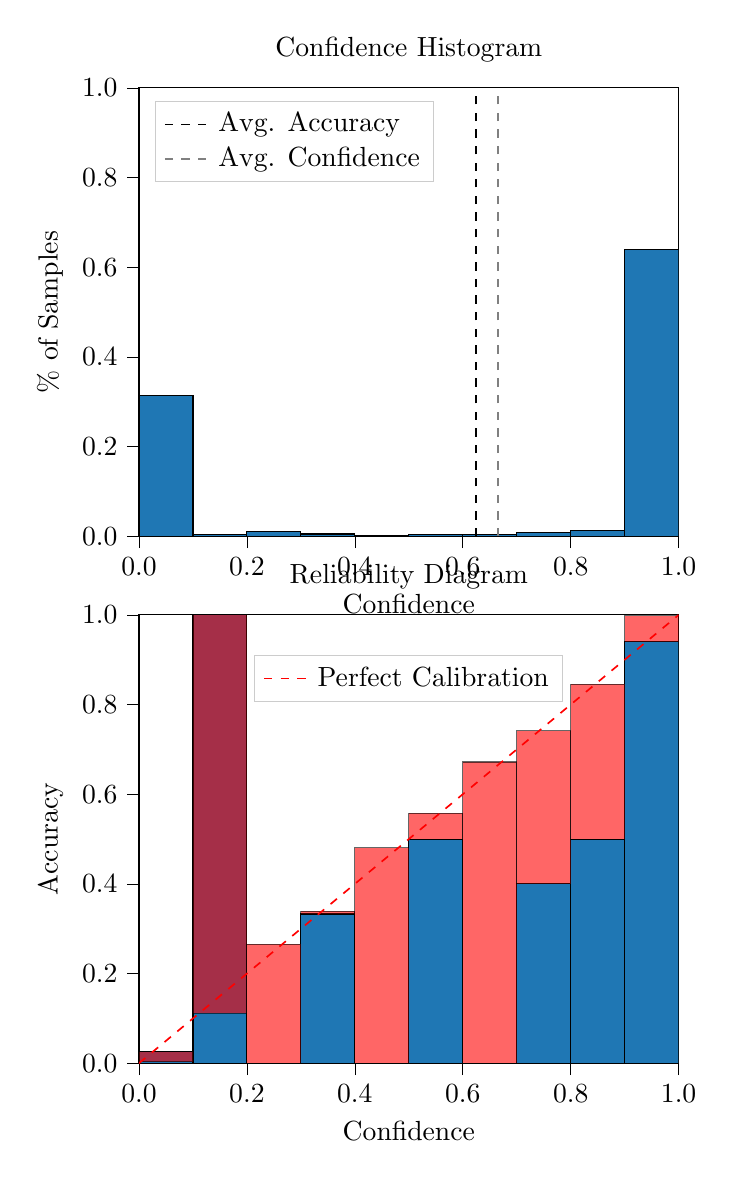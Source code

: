 % This file was created by tikzplotlib v0.9.8.
\begin{tikzpicture}

\definecolor{color0}{rgb}{0.122,0.467,0.706}

\begin{groupplot}[group style={group size=1 by 2}]
\nextgroupplot[
legend cell align={left},
legend style={
  fill opacity=0.8,
  draw opacity=1,
  text opacity=1,
  at={(0.03,0.97)},
  anchor=north west,
  draw=white!80!black
},
tick align=outside,
tick pos=left,
title={Confidence Histogram},
x grid style={white!69.02!black},
xlabel={Confidence},
xmin=0, xmax=1,
xtick style={color=black},
xtick={0,0.2,0.4,0.6,0.8,1},
xticklabels={0.0,0.2,0.4,0.6,0.8,1.0},
y grid style={white!69.02!black},
ylabel={\% of Samples},
ymin=0, ymax=1,
ytick style={color=black},
ytick={0,0.2,0.4,0.6,0.8,1},
yticklabels={0.0,0.2,0.4,0.6,0.8,1.0}
]
\draw[draw=black,fill=color0] (axis cs:-6.939e-18,0) rectangle (axis cs:0.1,0.314);
\draw[draw=black,fill=color0] (axis cs:0.1,0) rectangle (axis cs:0.2,0.003);
\draw[draw=black,fill=color0] (axis cs:0.2,0) rectangle (axis cs:0.3,0.01);
\draw[draw=black,fill=color0] (axis cs:0.3,0) rectangle (axis cs:0.4,0.005);
\draw[draw=black,fill=color0] (axis cs:0.4,0) rectangle (axis cs:0.5,0.002);
\draw[draw=black,fill=color0] (axis cs:0.5,0) rectangle (axis cs:0.6,0.003);
\draw[draw=black,fill=color0] (axis cs:0.6,0) rectangle (axis cs:0.7,0.003);
\draw[draw=black,fill=color0] (axis cs:0.7,0) rectangle (axis cs:0.8,0.008);
\draw[draw=black,fill=color0] (axis cs:0.8,0) rectangle (axis cs:0.9,0.013);
\draw[draw=black,fill=color0] (axis cs:0.9,0) rectangle (axis cs:1,0.639);
\addplot [semithick, black, dashed]
table {%
0.625 0
0.625 1
};
\addlegendentry{Avg. Accuracy}
\addplot [semithick, white!50.196!black, dashed]
table {%
0.665 0
0.665 1
};
\addlegendentry{Avg. Confidence}

\nextgroupplot[
legend cell align={left},
legend style={
  fill opacity=0.8,
  draw opacity=1,
  text opacity=1,
  at={(0.5,0.91)},
  anchor=north,
  draw=white!80!black
},
tick align=outside,
tick pos=left,
title={Reliability Diagram},
x grid style={white!69.02!black},
xlabel={Confidence},
xmin=0, xmax=1,
xtick style={color=black},
xtick={0,0.2,0.4,0.6,0.8,1},
xticklabels={0.0,0.2,0.4,0.6,0.8,1.0},
y grid style={white!69.02!black},
ylabel={Accuracy},
ymin=0, ymax=1,
ytick style={color=black},
ytick={0,0.2,0.4,0.6,0.8,1},
yticklabels={0.0,0.2,0.4,0.6,0.8,1.0}
]
\draw[draw=black,fill=color0] (axis cs:-6.939e-18,0) rectangle (axis cs:0.1,0.026);
\draw[draw=black,fill=color0] (axis cs:0.1,0) rectangle (axis cs:0.2,1);
\draw[draw=black,fill=color0] (axis cs:0.2,0) rectangle (axis cs:0.3,0);
\draw[draw=black,fill=color0] (axis cs:0.3,0) rectangle (axis cs:0.4,0.333);
\draw[draw=black,fill=color0] (axis cs:0.4,0) rectangle (axis cs:0.5,0);
\draw[draw=black,fill=color0] (axis cs:0.5,0) rectangle (axis cs:0.6,0.5);
\draw[draw=black,fill=color0] (axis cs:0.6,0) rectangle (axis cs:0.7,0);
\draw[draw=black,fill=color0] (axis cs:0.7,0) rectangle (axis cs:0.8,0.4);
\draw[draw=black,fill=color0] (axis cs:0.8,0) rectangle (axis cs:0.9,0.5);
\draw[draw=black,fill=color0] (axis cs:0.9,0) rectangle (axis cs:1,0.94);
\draw[draw=black,fill=red,opacity=0.6] (axis cs:-6.939e-18,0.026) rectangle (axis cs:0.1,0.003);
\draw[draw=black,fill=red,opacity=0.6] (axis cs:0.1,1) rectangle (axis cs:0.2,0.111);
\draw[draw=black,fill=red,opacity=0.6] (axis cs:0.2,0) rectangle (axis cs:0.3,0.265);
\draw[draw=black,fill=red,opacity=0.6] (axis cs:0.3,0.333) rectangle (axis cs:0.4,0.339);
\draw[draw=black,fill=red,opacity=0.6] (axis cs:0.4,0) rectangle (axis cs:0.5,0.481);
\draw[draw=black,fill=red,opacity=0.6] (axis cs:0.5,0.5) rectangle (axis cs:0.6,0.558);
\draw[draw=black,fill=red,opacity=0.6] (axis cs:0.6,0) rectangle (axis cs:0.7,0.672);
\draw[draw=black,fill=red,opacity=0.6] (axis cs:0.7,0.4) rectangle (axis cs:0.8,0.742);
\draw[draw=black,fill=red,opacity=0.6] (axis cs:0.8,0.5) rectangle (axis cs:0.9,0.845);
\draw[draw=black,fill=red,opacity=0.6] (axis cs:0.9,0.94) rectangle (axis cs:1,0.998);
\addplot [semithick, red, dashed]
table {%
0 0
1 1
};
\addlegendentry{Perfect Calibration}
\end{groupplot}

\end{tikzpicture}
